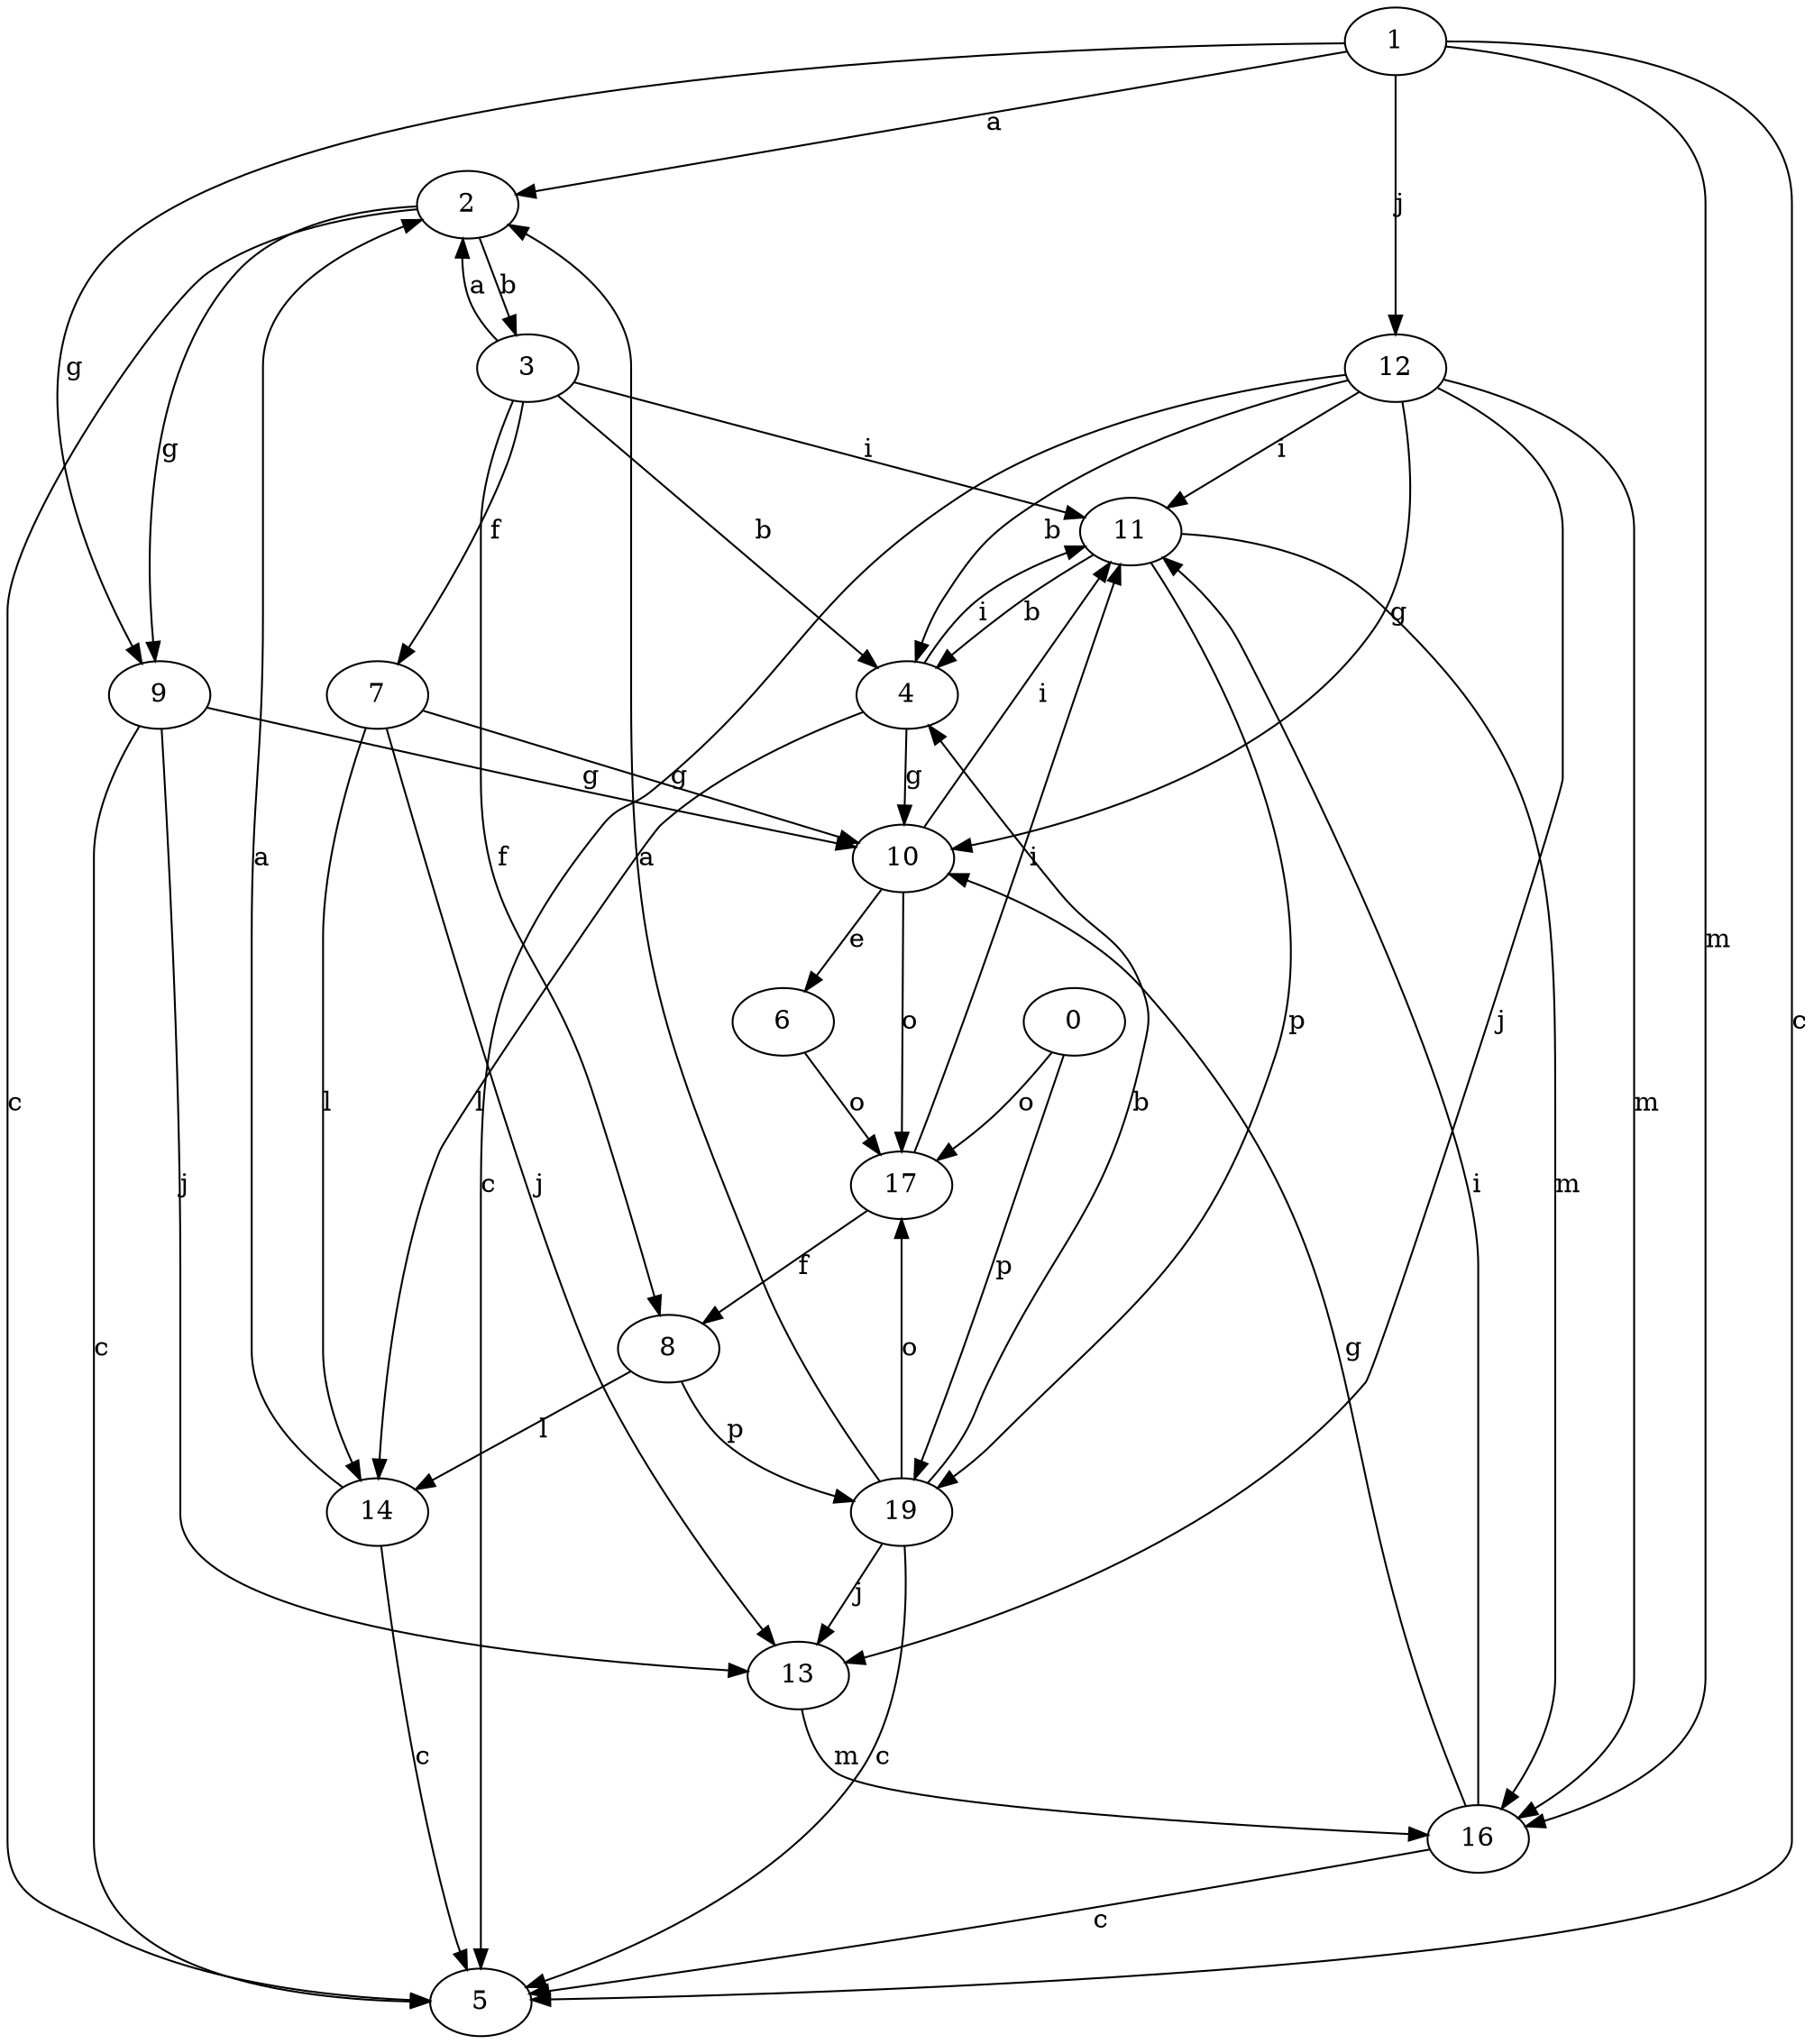 strict digraph  {
1;
2;
3;
0;
4;
5;
6;
7;
8;
9;
10;
11;
12;
13;
14;
16;
17;
19;
1 -> 2  [label=a];
1 -> 5  [label=c];
1 -> 9  [label=g];
1 -> 12  [label=j];
1 -> 16  [label=m];
2 -> 3  [label=b];
2 -> 5  [label=c];
2 -> 9  [label=g];
3 -> 2  [label=a];
3 -> 4  [label=b];
3 -> 7  [label=f];
3 -> 8  [label=f];
3 -> 11  [label=i];
0 -> 17  [label=o];
0 -> 19  [label=p];
4 -> 10  [label=g];
4 -> 11  [label=i];
4 -> 14  [label=l];
6 -> 17  [label=o];
7 -> 10  [label=g];
7 -> 13  [label=j];
7 -> 14  [label=l];
8 -> 14  [label=l];
8 -> 19  [label=p];
9 -> 5  [label=c];
9 -> 10  [label=g];
9 -> 13  [label=j];
10 -> 6  [label=e];
10 -> 11  [label=i];
10 -> 17  [label=o];
11 -> 4  [label=b];
11 -> 16  [label=m];
11 -> 19  [label=p];
12 -> 4  [label=b];
12 -> 5  [label=c];
12 -> 10  [label=g];
12 -> 11  [label=i];
12 -> 13  [label=j];
12 -> 16  [label=m];
13 -> 16  [label=m];
14 -> 2  [label=a];
14 -> 5  [label=c];
16 -> 5  [label=c];
16 -> 10  [label=g];
16 -> 11  [label=i];
17 -> 8  [label=f];
17 -> 11  [label=i];
19 -> 2  [label=a];
19 -> 4  [label=b];
19 -> 5  [label=c];
19 -> 13  [label=j];
19 -> 17  [label=o];
}
